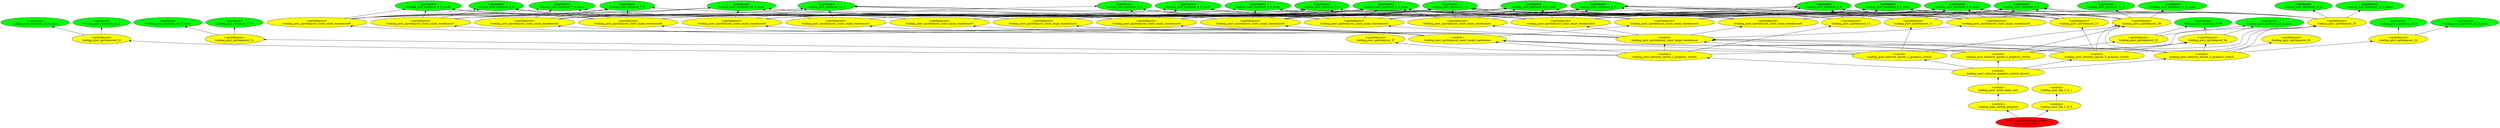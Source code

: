 digraph {
rankdir="BT"
trading_post_spriteset_1_0 [fillcolor=green style="filled" label="<spriteset>\ntrading_post_spriteset_1_0"]
trading_post_spriteset_1_0_snow [fillcolor=green style="filled" label="<spriteset>\ntrading_post_spriteset_1_0_snow"]
trading_post_spriteset_2_0 [fillcolor=green style="filled" label="<spriteset>\ntrading_post_spriteset_2_0"]
trading_post_spriteset_2_0_snow [fillcolor=green style="filled" label="<spriteset>\ntrading_post_spriteset_2_0_snow"]
trading_post_spriteset_3_0 [fillcolor=green style="filled" label="<spriteset>\ntrading_post_spriteset_3_0"]
trading_post_spriteset_3_0_snow [fillcolor=green style="filled" label="<spriteset>\ntrading_post_spriteset_3_0_snow"]
trading_post_spriteset_4_0 [fillcolor=green style="filled" label="<spriteset>\ntrading_post_spriteset_4_0"]
trading_post_spriteset_4_0_snow [fillcolor=green style="filled" label="<spriteset>\ntrading_post_spriteset_4_0_snow"]
trading_post_spriteset_5_0 [fillcolor=green style="filled" label="<spriteset>\ntrading_post_spriteset_5_0"]
trading_post_spriteset_5_0_snow [fillcolor=green style="filled" label="<spriteset>\ntrading_post_spriteset_5_0_snow"]
trading_post_spriteset_6_0 [fillcolor=green style="filled" label="<spriteset>\ntrading_post_spriteset_6_0"]
trading_post_spriteset_6_0_snow [fillcolor=green style="filled" label="<spriteset>\ntrading_post_spriteset_6_0_snow"]
trading_post_spriteset_7_0 [fillcolor=green style="filled" label="<spriteset>\ntrading_post_spriteset_7_0"]
trading_post_spriteset_7_0_snow [fillcolor=green style="filled" label="<spriteset>\ntrading_post_spriteset_7_0_snow"]
trading_post_spriteset_8_0 [fillcolor=green style="filled" label="<spriteset>\ntrading_post_spriteset_8_0"]
trading_post_spriteset_8_0_snow [fillcolor=green style="filled" label="<spriteset>\ntrading_post_spriteset_8_0_snow"]
trading_post_spriteset_10_0 [fillcolor=green style="filled" label="<spriteset>\ntrading_post_spriteset_10_0"]
trading_post_spriteset_10_0_snow [fillcolor=green style="filled" label="<spriteset>\ntrading_post_spriteset_10_0_snow"]
trading_post_spriteset_11_0 [fillcolor=green style="filled" label="<spriteset>\ntrading_post_spriteset_11_0"]
trading_post_spriteset_11_0_snow [fillcolor=green style="filled" label="<spriteset>\ntrading_post_spriteset_11_0_snow"]
trading_post_spriteset_12_0 [fillcolor=green style="filled" label="<spriteset>\ntrading_post_spriteset_12_0"]
trading_post_spriteset_12_0_snow [fillcolor=green style="filled" label="<spriteset>\ntrading_post_spriteset_12_0_snow"]
trading_post_spriteset_13_0 [fillcolor=green style="filled" label="<spriteset>\ntrading_post_spriteset_13_0"]
trading_post_spriteset_13_0_snow [fillcolor=green style="filled" label="<spriteset>\ntrading_post_spriteset_13_0_snow"]
trading_post_spriteset_14_0 [fillcolor=green style="filled" label="<spriteset>\ntrading_post_spriteset_14_0"]
trading_post_spriteset_14_0_snow [fillcolor=green style="filled" label="<spriteset>\ntrading_post_spriteset_14_0_snow"]
trading_post_spriteset_15_0 [fillcolor=green style="filled" label="<spriteset>\ntrading_post_spriteset_15_0"]
trading_post_spriteset_15_0_snow [fillcolor=green style="filled" label="<spriteset>\ntrading_post_spriteset_15_0_snow"]
trading_post_spriteset_16_0 [fillcolor=green style="filled" label="<spriteset>\ntrading_post_spriteset_16_0"]
trading_post_spriteset_16_0_snow [fillcolor=green style="filled" label="<spriteset>\ntrading_post_spriteset_16_0_snow"]
trading_post_spritelayout_11 [fillcolor=yellow style="filled" label="<spritelayout>\ntrading_post_spritelayout_11"]
trading_post_spritelayout_12 [fillcolor=yellow style="filled" label="<spritelayout>\ntrading_post_spritelayout_12"]
trading_post_spritelayout_13 [fillcolor=yellow style="filled" label="<spritelayout>\ntrading_post_spritelayout_13"]
trading_post_spritelayout_21 [fillcolor=yellow style="filled" label="<spritelayout>\ntrading_post_spritelayout_21"]
trading_post_spritelayout_22 [fillcolor=yellow style="filled" label="<spritelayout>\ntrading_post_spritelayout_22"]
trading_post_spritelayout_23 [fillcolor=yellow style="filled" label="<spritelayout>\ntrading_post_spritelayout_23"]
trading_post_spritelayout_24 [fillcolor=yellow style="filled" label="<spritelayout>\ntrading_post_spritelayout_24"]
trading_post_spritelayout_25 [fillcolor=yellow style="filled" label="<spritelayout>\ntrading_post_spritelayout_25"]
trading_post_spritelayout_26 [fillcolor=yellow style="filled" label="<spritelayout>\ntrading_post_spritelayout_26"]
trading_post_spritelayout_27 [fillcolor=yellow style="filled" label="<spritelayout>\ntrading_post_spritelayout_27"]
trading_post_spritelayout_29 [fillcolor=yellow style="filled" label="<spritelayout>\ntrading_post_spritelayout_29"]
trading_post_spritelayout_30 [fillcolor=yellow style="filled" label="<spritelayout>\ntrading_post_spritelayout_30"]
trading_post_spritelayout_coast_small_warehouse1 [fillcolor=yellow style="filled" label="<spritelayout>\ntrading_post_spritelayout_coast_small_warehouse1"]
trading_post_spritelayout_coast_small_warehouse2 [fillcolor=yellow style="filled" label="<spritelayout>\ntrading_post_spritelayout_coast_small_warehouse2"]
trading_post_spritelayout_coast_small_warehouse3 [fillcolor=yellow style="filled" label="<spritelayout>\ntrading_post_spritelayout_coast_small_warehouse3"]
trading_post_spritelayout_coast_small_warehouse4 [fillcolor=yellow style="filled" label="<spritelayout>\ntrading_post_spritelayout_coast_small_warehouse4"]
trading_post_spritelayout_coast_small_warehouse5 [fillcolor=yellow style="filled" label="<spritelayout>\ntrading_post_spritelayout_coast_small_warehouse5"]
trading_post_spritelayout_coast_small_warehouse6 [fillcolor=yellow style="filled" label="<spritelayout>\ntrading_post_spritelayout_coast_small_warehouse6"]
trading_post_spritelayout_coast_small_warehouse7 [fillcolor=yellow style="filled" label="<spritelayout>\ntrading_post_spritelayout_coast_small_warehouse7"]
trading_post_spritelayout_coast_small_warehouse8 [fillcolor=yellow style="filled" label="<spritelayout>\ntrading_post_spritelayout_coast_small_warehouse8"]
trading_post_spritelayout_coast_large_warehouse1 [fillcolor=yellow style="filled" label="<spritelayout>\ntrading_post_spritelayout_coast_large_warehouse1"]
trading_post_spritelayout_coast_large_warehouse2 [fillcolor=yellow style="filled" label="<spritelayout>\ntrading_post_spritelayout_coast_large_warehouse2"]
trading_post_spritelayout_coast_large_warehouse3 [fillcolor=yellow style="filled" label="<spritelayout>\ntrading_post_spritelayout_coast_large_warehouse3"]
trading_post_spritelayout_coast_large_warehouse4 [fillcolor=yellow style="filled" label="<spritelayout>\ntrading_post_spritelayout_coast_large_warehouse4"]
trading_post_spritelayout_coast_large_warehouse5 [fillcolor=yellow style="filled" label="<spritelayout>\ntrading_post_spritelayout_coast_large_warehouse5"]
trading_post_spritelayout_coast_large_warehouse6 [fillcolor=yellow style="filled" label="<spritelayout>\ntrading_post_spritelayout_coast_large_warehouse6"]
trading_post_spritelayout_coast_large_warehouse7 [fillcolor=yellow style="filled" label="<spritelayout>\ntrading_post_spritelayout_coast_large_warehouse7"]
trading_post_spritelayout_coast_large_warehouse8 [fillcolor=yellow style="filled" label="<spritelayout>\ntrading_post_spritelayout_coast_large_warehouse8"]
trading_post_spritelayout_coast_small_warehouse [fillcolor=yellow style="filled" label="<switch>\ntrading_post_spritelayout_coast_small_warehouse"]
trading_post_spritelayout_coast_large_warehouse [fillcolor=yellow style="filled" label="<switch>\ntrading_post_spritelayout_coast_large_warehouse"]
trading_post_industry_layout_1_graphics_switch [fillcolor=yellow style="filled" label="<switch>\ntrading_post_industry_layout_1_graphics_switch"]
trading_post_industry_layout_2_graphics_switch [fillcolor=yellow style="filled" label="<switch>\ntrading_post_industry_layout_2_graphics_switch"]
trading_post_industry_layout_3_graphics_switch [fillcolor=yellow style="filled" label="<switch>\ntrading_post_industry_layout_3_graphics_switch"]
trading_post_industry_layout_4_graphics_switch [fillcolor=yellow style="filled" label="<switch>\ntrading_post_industry_layout_4_graphics_switch"]
trading_post_industry_layout_5_graphics_switch [fillcolor=yellow style="filled" label="<switch>\ntrading_post_industry_layout_5_graphics_switch"]
trading_post_industry_graphics_switch_layouts [fillcolor=yellow style="filled" label="<switch>\ntrading_post_industry_graphics_switch_layouts"]
trading_post_store_temp_vars [fillcolor=yellow style="filled" label="<switch>\ntrading_post_store_temp_vars"]
trading_post_switch_graphics [fillcolor=yellow style="filled" label="<switch>\ntrading_post_switch_graphics"]
trading_post_tile_2_lc_1 [fillcolor=yellow style="filled" label="<switch>\ntrading_post_tile_2_lc_1"]
trading_post_tile_2_lc_0 [fillcolor=yellow style="filled" label="<switch>\ntrading_post_tile_2_lc_0"]
trading_post_tile_2 [fillcolor=red style="filled" label="FEAT_INDUSTRYTILES <226>\ntrading_post_tile_2"]
trading_post_spritelayout_coast_large_warehouse4->trading_post_spriteset_1_0
trading_post_spritelayout_coast_large_warehouse1->trading_post_spriteset_8_0
trading_post_industry_graphics_switch_layouts->trading_post_industry_layout_2_graphics_switch
trading_post_spritelayout_11->trading_post_spriteset_1_0_snow
trading_post_spritelayout_11->trading_post_spriteset_2_0
trading_post_spritelayout_coast_small_warehouse7->trading_post_spriteset_16_0_snow
trading_post_spritelayout_coast_large_warehouse->trading_post_spritelayout_coast_large_warehouse6
trading_post_spritelayout_12->trading_post_spriteset_1_0_snow
trading_post_spritelayout_coast_large_warehouse4->trading_post_spriteset_8_0_snow
trading_post_store_temp_vars->trading_post_industry_graphics_switch_layouts
trading_post_spritelayout_22->trading_post_spriteset_13_0
trading_post_spritelayout_13->trading_post_spriteset_3_0
trading_post_spritelayout_13->trading_post_spriteset_1_0
trading_post_spritelayout_coast_small_warehouse2->trading_post_spriteset_7_0
trading_post_spritelayout_coast_small_warehouse2->trading_post_spriteset_1_0_snow
trading_post_spritelayout_coast_small_warehouse1->trading_post_spriteset_1_0_snow
trading_post_spritelayout_coast_small_warehouse2->trading_post_spriteset_1_0
trading_post_spritelayout_30->trading_post_spriteset_3_0_snow
trading_post_spritelayout_coast_small_warehouse3->trading_post_spriteset_1_0_snow
trading_post_spritelayout_coast_small_warehouse8->trading_post_spriteset_16_0
trading_post_spritelayout_11->trading_post_spriteset_8_0_snow
trading_post_spritelayout_coast_small_warehouse7->trading_post_spriteset_6_0_snow
trading_post_spritelayout_coast_small_warehouse7->trading_post_spriteset_1_0
trading_post_spritelayout_coast_small_warehouse4->trading_post_spriteset_1_0
trading_post_spritelayout_29->trading_post_spriteset_2_0_snow
trading_post_spritelayout_coast_small_warehouse3->trading_post_spriteset_3_0_snow
trading_post_spritelayout_coast_large_warehouse1->trading_post_spriteset_1_0_snow
trading_post_spritelayout_13->trading_post_spriteset_2_0
trading_post_spritelayout_coast_small_warehouse1->trading_post_spriteset_16_0
trading_post_spritelayout_coast_large_warehouse1->trading_post_spriteset_8_0_snow
trading_post_spritelayout_30->trading_post_spriteset_2_0_snow
trading_post_industry_layout_2_graphics_switch->trading_post_spritelayout_21
trading_post_spritelayout_coast_small_warehouse5->trading_post_spriteset_4_0
trading_post_spritelayout_coast_large_warehouse->trading_post_spritelayout_coast_large_warehouse1
trading_post_spritelayout_29->trading_post_spriteset_3_0_snow
trading_post_spritelayout_coast_small_warehouse3->trading_post_spriteset_2_0
trading_post_spritelayout_coast_small_warehouse->trading_post_spritelayout_coast_small_warehouse3
trading_post_spritelayout_coast_small_warehouse5->trading_post_spriteset_1_0_snow
trading_post_spritelayout_coast_small_warehouse3->trading_post_spriteset_2_0_snow
trading_post_spritelayout_coast_small_warehouse4->trading_post_spriteset_1_0_snow
trading_post_spritelayout_coast_small_warehouse4->trading_post_spriteset_3_0
trading_post_spritelayout_13->trading_post_spriteset_8_0_snow
trading_post_spritelayout_11->trading_post_spriteset_8_0
trading_post_industry_layout_3_graphics_switch->trading_post_spritelayout_22
trading_post_spritelayout_coast_large_warehouse6->trading_post_spriteset_1_0_snow
trading_post_spritelayout_coast_large_warehouse7->trading_post_spriteset_1_0
trading_post_spritelayout_29->trading_post_spriteset_11_0_snow
trading_post_spritelayout_coast_large_warehouse->trading_post_spritelayout_coast_large_warehouse2
trading_post_spritelayout_coast_large_warehouse->trading_post_spritelayout_coast_large_warehouse8
trading_post_industry_layout_5_graphics_switch->trading_post_spritelayout_30
trading_post_industry_layout_2_graphics_switch->trading_post_spritelayout_30
trading_post_industry_layout_5_graphics_switch->trading_post_spritelayout_29
trading_post_spritelayout_coast_large_warehouse6->trading_post_spriteset_2_0_snow
trading_post_spritelayout_coast_small_warehouse1->trading_post_spriteset_16_0_snow
trading_post_spritelayout_coast_large_warehouse6->trading_post_spriteset_8_0
trading_post_tile_2_lc_0->trading_post_tile_2_lc_1
trading_post_spritelayout_coast_large_warehouse8->trading_post_spriteset_8_0_snow
trading_post_spritelayout_coast_small_warehouse6->trading_post_spriteset_5_0_snow
trading_post_spritelayout_23->trading_post_spriteset_14_0
trading_post_spritelayout_13->trading_post_spriteset_3_0_snow
trading_post_spritelayout_coast_small_warehouse->trading_post_spritelayout_coast_small_warehouse2
trading_post_spritelayout_coast_small_warehouse6->trading_post_spriteset_2_0
trading_post_spritelayout_coast_small_warehouse2->trading_post_spriteset_7_0_snow
trading_post_spritelayout_coast_small_warehouse->trading_post_spritelayout_coast_small_warehouse6
trading_post_tile_2->trading_post_switch_graphics
trading_post_industry_layout_5_graphics_switch->trading_post_spritelayout_coast_large_warehouse
trading_post_spritelayout_coast_large_warehouse6->trading_post_spriteset_5_0
trading_post_industry_layout_1_graphics_switch->trading_post_spritelayout_24
trading_post_spritelayout_coast_large_warehouse4->trading_post_spriteset_1_0_snow
trading_post_spritelayout_coast_small_warehouse8->trading_post_spriteset_1_0_snow
trading_post_spritelayout_coast_small_warehouse2->trading_post_spriteset_16_0
trading_post_spritelayout_30->trading_post_spriteset_2_0
trading_post_spritelayout_29->trading_post_spriteset_3_0
trading_post_spritelayout_30->trading_post_spriteset_1_0_snow
trading_post_spritelayout_24->trading_post_spriteset_15_0_snow
trading_post_spritelayout_coast_large_warehouse7->trading_post_spriteset_8_0_snow
trading_post_spritelayout_coast_large_warehouse7->trading_post_spriteset_6_0_snow
trading_post_spritelayout_coast_small_warehouse6->trading_post_spriteset_5_0
trading_post_industry_graphics_switch_layouts->trading_post_industry_layout_4_graphics_switch
trading_post_spritelayout_coast_small_warehouse3->trading_post_spriteset_16_0_snow
trading_post_spritelayout_coast_small_warehouse5->trading_post_spriteset_4_0_snow
trading_post_switch_graphics->trading_post_store_temp_vars
trading_post_industry_layout_4_graphics_switch->trading_post_spritelayout_25
trading_post_spritelayout_coast_small_warehouse4->trading_post_spriteset_4_0_snow
trading_post_spritelayout_coast_small_warehouse5->trading_post_spriteset_1_0
trading_post_spritelayout_coast_small_warehouse6->trading_post_spriteset_16_0
trading_post_spritelayout_coast_large_warehouse8->trading_post_spriteset_1_0
trading_post_spritelayout_coast_large_warehouse8->trading_post_spriteset_7_0
trading_post_spritelayout_12->trading_post_spriteset_8_0
trading_post_industry_layout_1_graphics_switch->trading_post_spritelayout_coast_small_warehouse
trading_post_spritelayout_coast_large_warehouse3->trading_post_spriteset_2_0_snow
trading_post_spritelayout_12->trading_post_spriteset_1_0
trading_post_spritelayout_coast_small_warehouse3->trading_post_spriteset_1_0
trading_post_industry_layout_2_graphics_switch->trading_post_spritelayout_coast_large_warehouse
trading_post_spritelayout_30->trading_post_spriteset_10_0_snow
trading_post_spritelayout_coast_small_warehouse2->trading_post_spriteset_16_0_snow
trading_post_spritelayout_coast_small_warehouse->trading_post_spritelayout_coast_small_warehouse4
trading_post_industry_layout_1_graphics_switch->trading_post_spritelayout_29
trading_post_spritelayout_coast_small_warehouse7->trading_post_spriteset_1_0_snow
trading_post_industry_graphics_switch_layouts->trading_post_industry_layout_5_graphics_switch
trading_post_industry_graphics_switch_layouts->trading_post_industry_layout_3_graphics_switch
trading_post_spritelayout_coast_large_warehouse8->trading_post_spriteset_1_0_snow
trading_post_spritelayout_coast_large_warehouse4->trading_post_spriteset_3_0_snow
trading_post_spritelayout_coast_small_warehouse8->trading_post_spriteset_6_0
trading_post_spritelayout_coast_small_warehouse5->trading_post_spriteset_5_0
trading_post_spritelayout_coast_small_warehouse8->trading_post_spriteset_1_0
trading_post_spritelayout_coast_small_warehouse4->trading_post_spriteset_16_0
trading_post_spritelayout_coast_large_warehouse8->trading_post_spriteset_7_0_snow
trading_post_spritelayout_coast_small_warehouse6->trading_post_spriteset_2_0_snow
trading_post_spritelayout_coast_large_warehouse8->trading_post_spriteset_8_0
trading_post_spritelayout_coast_small_warehouse3->trading_post_spriteset_16_0
trading_post_spritelayout_coast_large_warehouse5->trading_post_spriteset_4_0
trading_post_industry_layout_5_graphics_switch->trading_post_spritelayout_13
trading_post_spritelayout_coast_small_warehouse4->trading_post_spriteset_16_0_snow
trading_post_spritelayout_coast_large_warehouse2->trading_post_spriteset_7_0_snow
trading_post_spritelayout_coast_large_warehouse3->trading_post_spriteset_8_0_snow
trading_post_spritelayout_coast_small_warehouse4->trading_post_spriteset_3_0_snow
trading_post_spritelayout_coast_large_warehouse4->trading_post_spriteset_3_0
trading_post_spritelayout_coast_small_warehouse->trading_post_spritelayout_coast_small_warehouse5
trading_post_spritelayout_13->trading_post_spriteset_2_0_snow
trading_post_industry_layout_1_graphics_switch->trading_post_spritelayout_27
trading_post_spritelayout_coast_large_warehouse3->trading_post_spriteset_3_0_snow
trading_post_spritelayout_coast_large_warehouse5->trading_post_spriteset_5_0_snow
trading_post_spritelayout_coast_small_warehouse6->trading_post_spriteset_1_0_snow
trading_post_spritelayout_24->trading_post_spriteset_15_0
trading_post_spritelayout_coast_large_warehouse3->trading_post_spriteset_2_0
trading_post_spritelayout_coast_large_warehouse3->trading_post_spriteset_1_0_snow
trading_post_spritelayout_coast_large_warehouse7->trading_post_spriteset_6_0
trading_post_spritelayout_coast_large_warehouse2->trading_post_spriteset_8_0
trading_post_spritelayout_coast_large_warehouse5->trading_post_spriteset_4_0_snow
trading_post_industry_layout_4_graphics_switch->trading_post_spritelayout_coast_small_warehouse
trading_post_spritelayout_29->trading_post_spriteset_11_0
trading_post_industry_layout_5_graphics_switch->trading_post_spritelayout_coast_small_warehouse
trading_post_industry_layout_3_graphics_switch->trading_post_spritelayout_24
trading_post_spritelayout_coast_large_warehouse2->trading_post_spriteset_7_0
trading_post_industry_layout_2_graphics_switch->trading_post_spritelayout_coast_small_warehouse
trading_post_industry_layout_2_graphics_switch->trading_post_spritelayout_23
trading_post_spritelayout_25->trading_post_spriteset_15_0
trading_post_spritelayout_coast_large_warehouse2->trading_post_spriteset_8_0_snow
trading_post_spritelayout_coast_large_warehouse7->trading_post_spriteset_1_0_snow
trading_post_spritelayout_coast_small_warehouse->trading_post_spritelayout_coast_small_warehouse7
trading_post_spritelayout_22->trading_post_spriteset_13_0_snow
trading_post_spritelayout_12->trading_post_spriteset_3_0_snow
trading_post_spritelayout_coast_large_warehouse6->trading_post_spriteset_1_0
trading_post_spritelayout_coast_large_warehouse6->trading_post_spriteset_5_0_snow
trading_post_spritelayout_13->trading_post_spriteset_8_0
trading_post_spritelayout_coast_large_warehouse5->trading_post_spriteset_1_0
trading_post_spritelayout_21->trading_post_spriteset_12_0_snow
trading_post_spritelayout_coast_large_warehouse3->trading_post_spriteset_8_0
trading_post_spritelayout_30->trading_post_spriteset_10_0
trading_post_spritelayout_coast_small_warehouse->trading_post_spritelayout_coast_small_warehouse8
trading_post_industry_layout_1_graphics_switch->trading_post_spritelayout_coast_large_warehouse
trading_post_spritelayout_coast_large_warehouse3->trading_post_spriteset_1_0
trading_post_spritelayout_coast_small_warehouse6->trading_post_spriteset_1_0
trading_post_spritelayout_29->trading_post_spriteset_2_0
trading_post_spritelayout_coast_large_warehouse6->trading_post_spriteset_2_0
trading_post_spritelayout_coast_small_warehouse8->trading_post_spriteset_7_0
trading_post_spritelayout_coast_small_warehouse5->trading_post_spriteset_16_0_snow
trading_post_spritelayout_coast_large_warehouse4->trading_post_spriteset_4_0_snow
trading_post_spritelayout_coast_small_warehouse8->trading_post_spriteset_6_0_snow
trading_post_spritelayout_coast_small_warehouse6->trading_post_spriteset_16_0_snow
trading_post_spritelayout_23->trading_post_spriteset_14_0_snow
trading_post_spritelayout_coast_large_warehouse3->trading_post_spriteset_3_0
trading_post_spritelayout_25->trading_post_spriteset_15_0_snow
trading_post_spritelayout_21->trading_post_spriteset_12_0
trading_post_spritelayout_11->trading_post_spriteset_2_0_snow
trading_post_spritelayout_coast_small_warehouse5->trading_post_spriteset_16_0
trading_post_industry_layout_1_graphics_switch->trading_post_spritelayout_11
trading_post_industry_layout_3_graphics_switch->trading_post_spritelayout_29
trading_post_spritelayout_coast_large_warehouse5->trading_post_spriteset_8_0
trading_post_industry_layout_3_graphics_switch->trading_post_spritelayout_30
trading_post_spritelayout_coast_large_warehouse6->trading_post_spriteset_8_0_snow
trading_post_spritelayout_coast_large_warehouse->trading_post_spritelayout_coast_large_warehouse4
trading_post_spritelayout_coast_large_warehouse8->trading_post_spriteset_6_0_snow
trading_post_spritelayout_coast_large_warehouse2->trading_post_spriteset_1_0
trading_post_spritelayout_coast_large_warehouse4->trading_post_spriteset_8_0
trading_post_spritelayout_29->trading_post_spriteset_1_0
trading_post_industry_layout_5_graphics_switch->trading_post_spritelayout_24
trading_post_spritelayout_13->trading_post_spriteset_1_0_snow
trading_post_spritelayout_12->trading_post_spriteset_3_0
trading_post_industry_layout_4_graphics_switch->trading_post_spritelayout_coast_large_warehouse
trading_post_industry_layout_3_graphics_switch->trading_post_spritelayout_26
trading_post_spritelayout_coast_large_warehouse5->trading_post_spriteset_5_0
trading_post_spritelayout_coast_large_warehouse8->trading_post_spriteset_6_0
trading_post_spritelayout_coast_large_warehouse7->trading_post_spriteset_8_0
trading_post_spritelayout_coast_small_warehouse3->trading_post_spriteset_3_0
trading_post_spritelayout_coast_large_warehouse->trading_post_spritelayout_coast_large_warehouse5
trading_post_spritelayout_11->trading_post_spriteset_1_0
trading_post_spritelayout_coast_large_warehouse5->trading_post_spriteset_1_0_snow
trading_post_spritelayout_12->trading_post_spriteset_8_0_snow
trading_post_spritelayout_coast_large_warehouse5->trading_post_spriteset_8_0_snow
trading_post_spritelayout_29->trading_post_spriteset_1_0_snow
trading_post_spritelayout_30->trading_post_spriteset_3_0
trading_post_industry_layout_2_graphics_switch->trading_post_spritelayout_12
trading_post_spritelayout_coast_small_warehouse5->trading_post_spriteset_5_0_snow
trading_post_industry_layout_4_graphics_switch->trading_post_spritelayout_29
trading_post_spritelayout_coast_small_warehouse7->trading_post_spriteset_6_0
trading_post_industry_layout_4_graphics_switch->trading_post_spritelayout_30
trading_post_spritelayout_coast_small_warehouse7->trading_post_spriteset_16_0
trading_post_industry_layout_3_graphics_switch->trading_post_spritelayout_coast_small_warehouse
trading_post_spritelayout_coast_large_warehouse2->trading_post_spriteset_1_0_snow
trading_post_spritelayout_coast_small_warehouse->trading_post_spritelayout_coast_small_warehouse1
trading_post_spritelayout_coast_small_warehouse8->trading_post_spriteset_7_0_snow
trading_post_spritelayout_coast_small_warehouse4->trading_post_spriteset_4_0
trading_post_tile_2->trading_post_tile_2_lc_0
trading_post_spritelayout_coast_large_warehouse->trading_post_spritelayout_coast_large_warehouse3
trading_post_spritelayout_coast_small_warehouse1->trading_post_spriteset_1_0
trading_post_spritelayout_30->trading_post_spriteset_1_0
trading_post_industry_graphics_switch_layouts->trading_post_industry_layout_1_graphics_switch
trading_post_spritelayout_coast_large_warehouse4->trading_post_spriteset_4_0
trading_post_spritelayout_coast_large_warehouse1->trading_post_spriteset_1_0
trading_post_industry_layout_3_graphics_switch->trading_post_spritelayout_coast_large_warehouse
trading_post_spritelayout_coast_small_warehouse8->trading_post_spriteset_16_0_snow
trading_post_spritelayout_coast_large_warehouse->trading_post_spritelayout_coast_large_warehouse7
}
